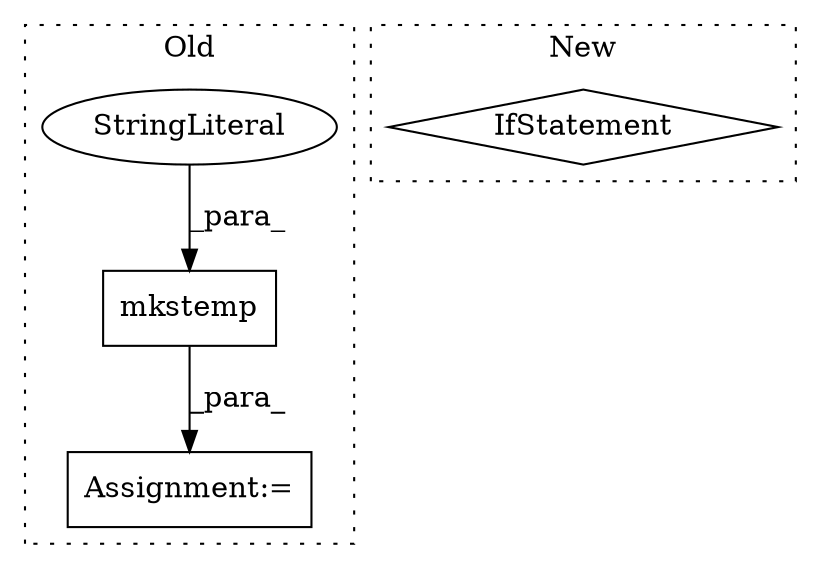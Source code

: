 digraph G {
subgraph cluster0 {
1 [label="mkstemp" a="32" s="1115,1129" l="8,1" shape="box"];
3 [label="Assignment:=" a="7" s="1104" l="2" shape="box"];
4 [label="StringLiteral" a="45" s="1123" l="6" shape="ellipse"];
label = "Old";
style="dotted";
}
subgraph cluster1 {
2 [label="IfStatement" a="25" s="752" l="24" shape="diamond"];
label = "New";
style="dotted";
}
1 -> 3 [label="_para_"];
4 -> 1 [label="_para_"];
}